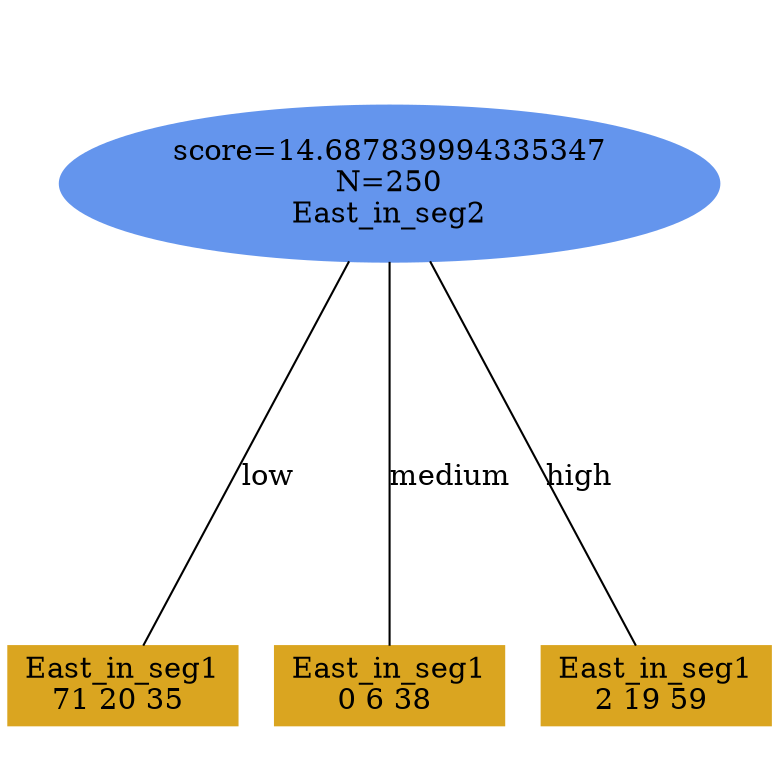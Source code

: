 digraph "DD" {
size = "7.5,10"
ratio=1.0;
center = true;
edge [dir = none];
{ rank = same; node [shape=ellipse, style=filled, color=cornflowerblue];"1035" [label="score=14.687839994335347\nN=250\nEast_in_seg2"];}
{ rank = same; node [shape=box, style=filled, color=goldenrod];"1036" [label="East_in_seg1\n71 20 35 "];}
{ rank = same; node [shape=box, style=filled, color=goldenrod];"1037" [label="East_in_seg1\n0 6 38 "];}
{ rank = same; node [shape=box, style=filled, color=goldenrod];"1038" [label="East_in_seg1\n2 19 59 "];}
"1035" -> "1036" [label = "low"];
"1035" -> "1037" [label = "medium"];
"1035" -> "1038" [label = "high"];

}